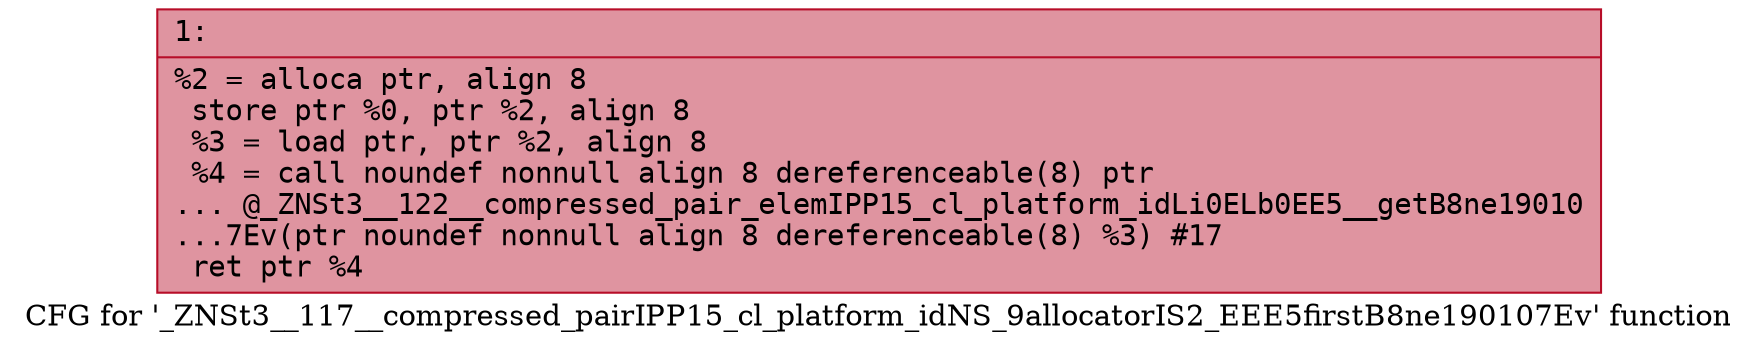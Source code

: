 digraph "CFG for '_ZNSt3__117__compressed_pairIPP15_cl_platform_idNS_9allocatorIS2_EEE5firstB8ne190107Ev' function" {
	label="CFG for '_ZNSt3__117__compressed_pairIPP15_cl_platform_idNS_9allocatorIS2_EEE5firstB8ne190107Ev' function";

	Node0x600000634d20 [shape=record,color="#b70d28ff", style=filled, fillcolor="#b70d2870" fontname="Courier",label="{1:\l|  %2 = alloca ptr, align 8\l  store ptr %0, ptr %2, align 8\l  %3 = load ptr, ptr %2, align 8\l  %4 = call noundef nonnull align 8 dereferenceable(8) ptr\l... @_ZNSt3__122__compressed_pair_elemIPP15_cl_platform_idLi0ELb0EE5__getB8ne19010\l...7Ev(ptr noundef nonnull align 8 dereferenceable(8) %3) #17\l  ret ptr %4\l}"];
}
